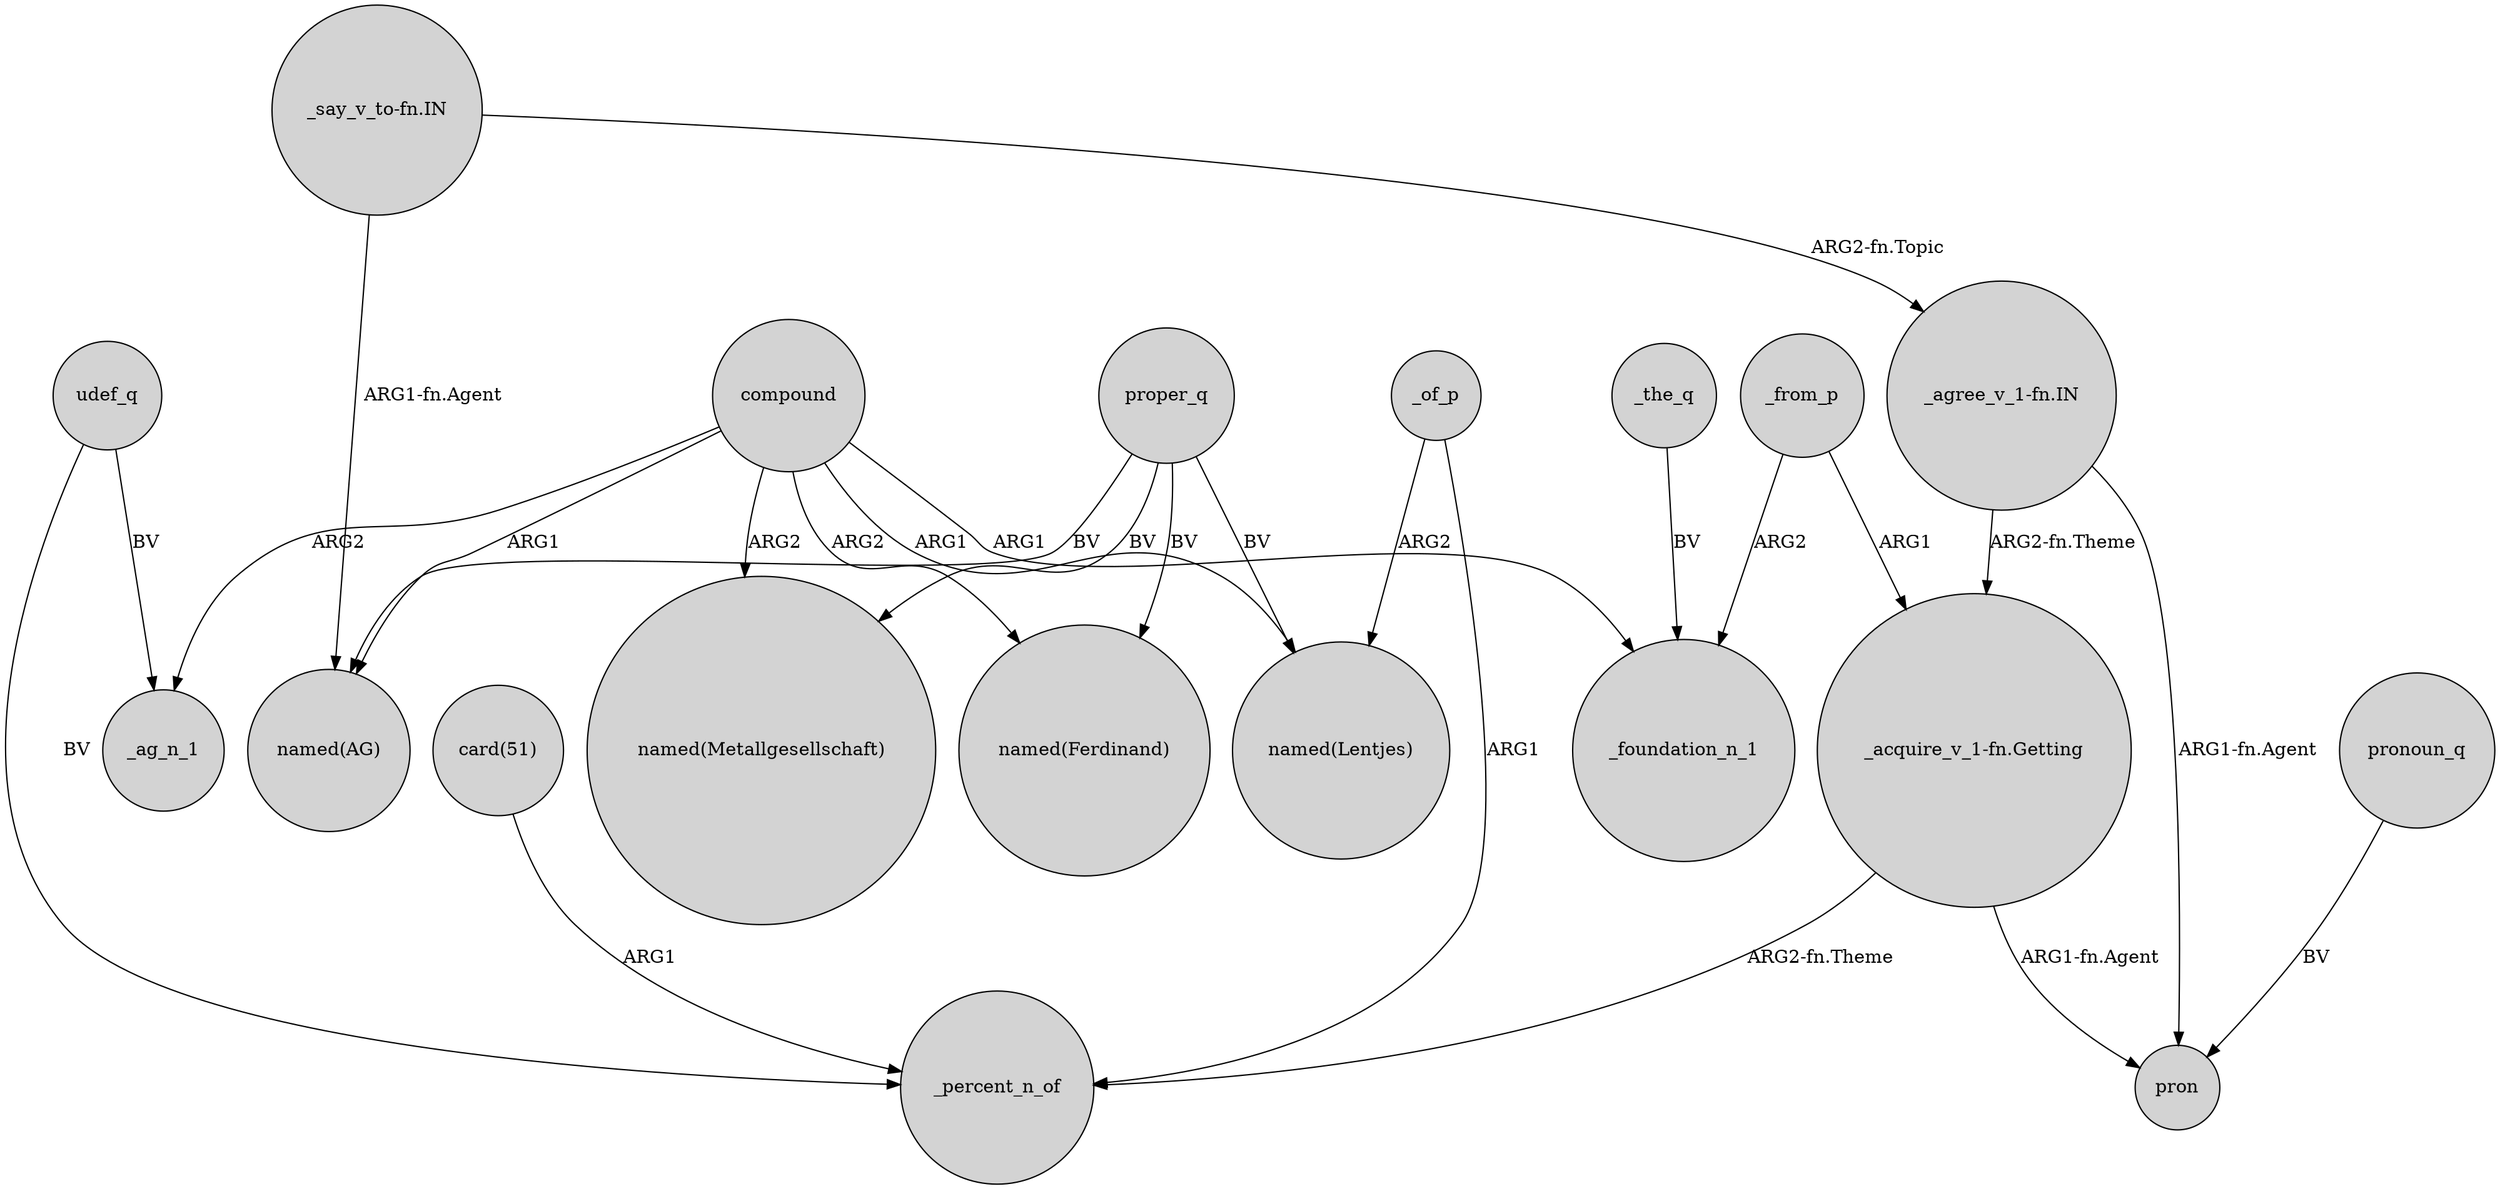 digraph {
	node [shape=circle style=filled]
	"_acquire_v_1-fn.Getting" -> _percent_n_of [label="ARG2-fn.Theme"]
	"card(51)" -> _percent_n_of [label=ARG1]
	compound -> "named(Lentjes)" [label=ARG1]
	"_agree_v_1-fn.IN" -> pron [label="ARG1-fn.Agent"]
	proper_q -> "named(Lentjes)" [label=BV]
	proper_q -> "named(Metallgesellschaft)" [label=BV]
	"_say_v_to-fn.IN" -> "_agree_v_1-fn.IN" [label="ARG2-fn.Topic"]
	udef_q -> _ag_n_1 [label=BV]
	_from_p -> "_acquire_v_1-fn.Getting" [label=ARG1]
	compound -> _ag_n_1 [label=ARG2]
	proper_q -> "named(AG)" [label=BV]
	_of_p -> _percent_n_of [label=ARG1]
	"_acquire_v_1-fn.Getting" -> pron [label="ARG1-fn.Agent"]
	"_agree_v_1-fn.IN" -> "_acquire_v_1-fn.Getting" [label="ARG2-fn.Theme"]
	pronoun_q -> pron [label=BV]
	compound -> "named(AG)" [label=ARG1]
	_of_p -> "named(Lentjes)" [label=ARG2]
	"_say_v_to-fn.IN" -> "named(AG)" [label="ARG1-fn.Agent"]
	compound -> "named(Ferdinand)" [label=ARG2]
	compound -> _foundation_n_1 [label=ARG1]
	_from_p -> _foundation_n_1 [label=ARG2]
	udef_q -> _percent_n_of [label=BV]
	compound -> "named(Metallgesellschaft)" [label=ARG2]
	proper_q -> "named(Ferdinand)" [label=BV]
	_the_q -> _foundation_n_1 [label=BV]
}
